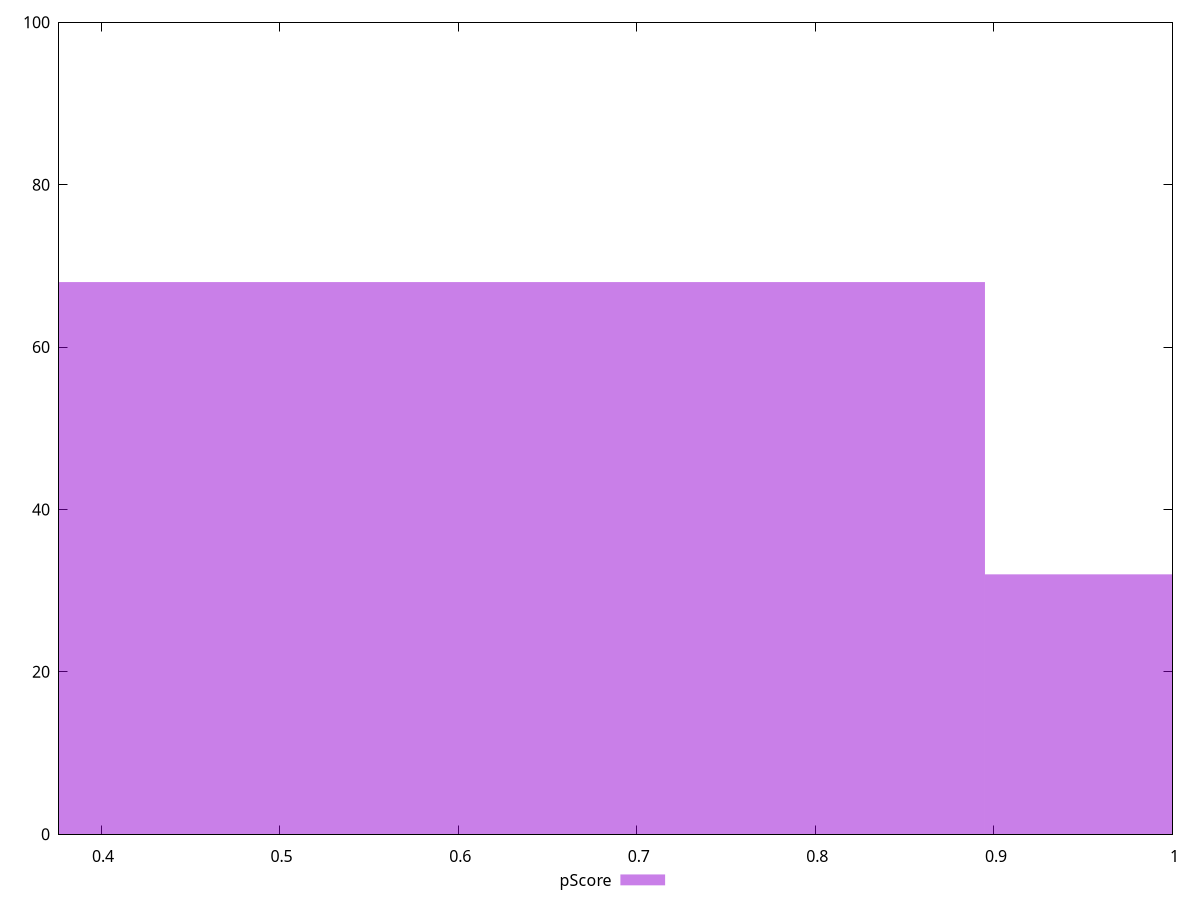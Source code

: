 reset

$pScore <<EOF
0.5966559298862066 68
1.1933118597724133 32
EOF

set key outside below
set boxwidth 0.5966559298862066
set xrange [0.3764705882352941:1]
set yrange [0:100]
set trange [0:100]
set style fill transparent solid 0.5 noborder
set terminal svg size 640, 490 enhanced background rgb 'white'
set output "reprap/offscreen-images/samples/pages+cached+noexternal/pScore/histogram.svg"

plot $pScore title "pScore" with boxes

reset
